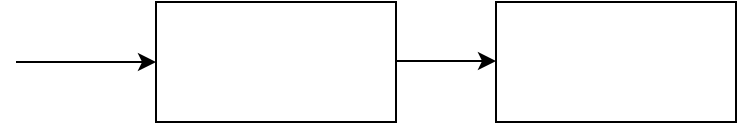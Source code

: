 <mxfile version="12.9.8" type="github"><diagram id="oBMr5491yHwpf1UNqbbJ" name="Page-1"><mxGraphModel dx="868" dy="457" grid="1" gridSize="10" guides="1" tooltips="1" connect="1" arrows="1" fold="1" page="1" pageScale="1" pageWidth="827" pageHeight="1169" math="0" shadow="0"><root><mxCell id="0"/><mxCell id="1" parent="0"/><mxCell id="6a5hIgqFULLLqyBJkWHA-1" value="" style="endArrow=classic;html=1;" edge="1" parent="1"><mxGeometry width="50" height="50" relative="1" as="geometry"><mxPoint x="20" y="210" as="sourcePoint"/><mxPoint x="90" y="210" as="targetPoint"/></mxGeometry></mxCell><mxCell id="6a5hIgqFULLLqyBJkWHA-2" value="" style="rounded=0;whiteSpace=wrap;html=1;" vertex="1" parent="1"><mxGeometry x="90" y="180" width="120" height="60" as="geometry"/></mxCell><mxCell id="6a5hIgqFULLLqyBJkWHA-3" value="" style="rounded=0;whiteSpace=wrap;html=1;" vertex="1" parent="1"><mxGeometry x="260" y="180" width="120" height="60" as="geometry"/></mxCell><mxCell id="6a5hIgqFULLLqyBJkWHA-4" value="" style="endArrow=classic;html=1;" edge="1" parent="1"><mxGeometry width="50" height="50" relative="1" as="geometry"><mxPoint x="210" y="209.5" as="sourcePoint"/><mxPoint x="260" y="209.5" as="targetPoint"/><Array as="points"><mxPoint x="230" y="209.5"/></Array></mxGeometry></mxCell></root></mxGraphModel></diagram></mxfile>